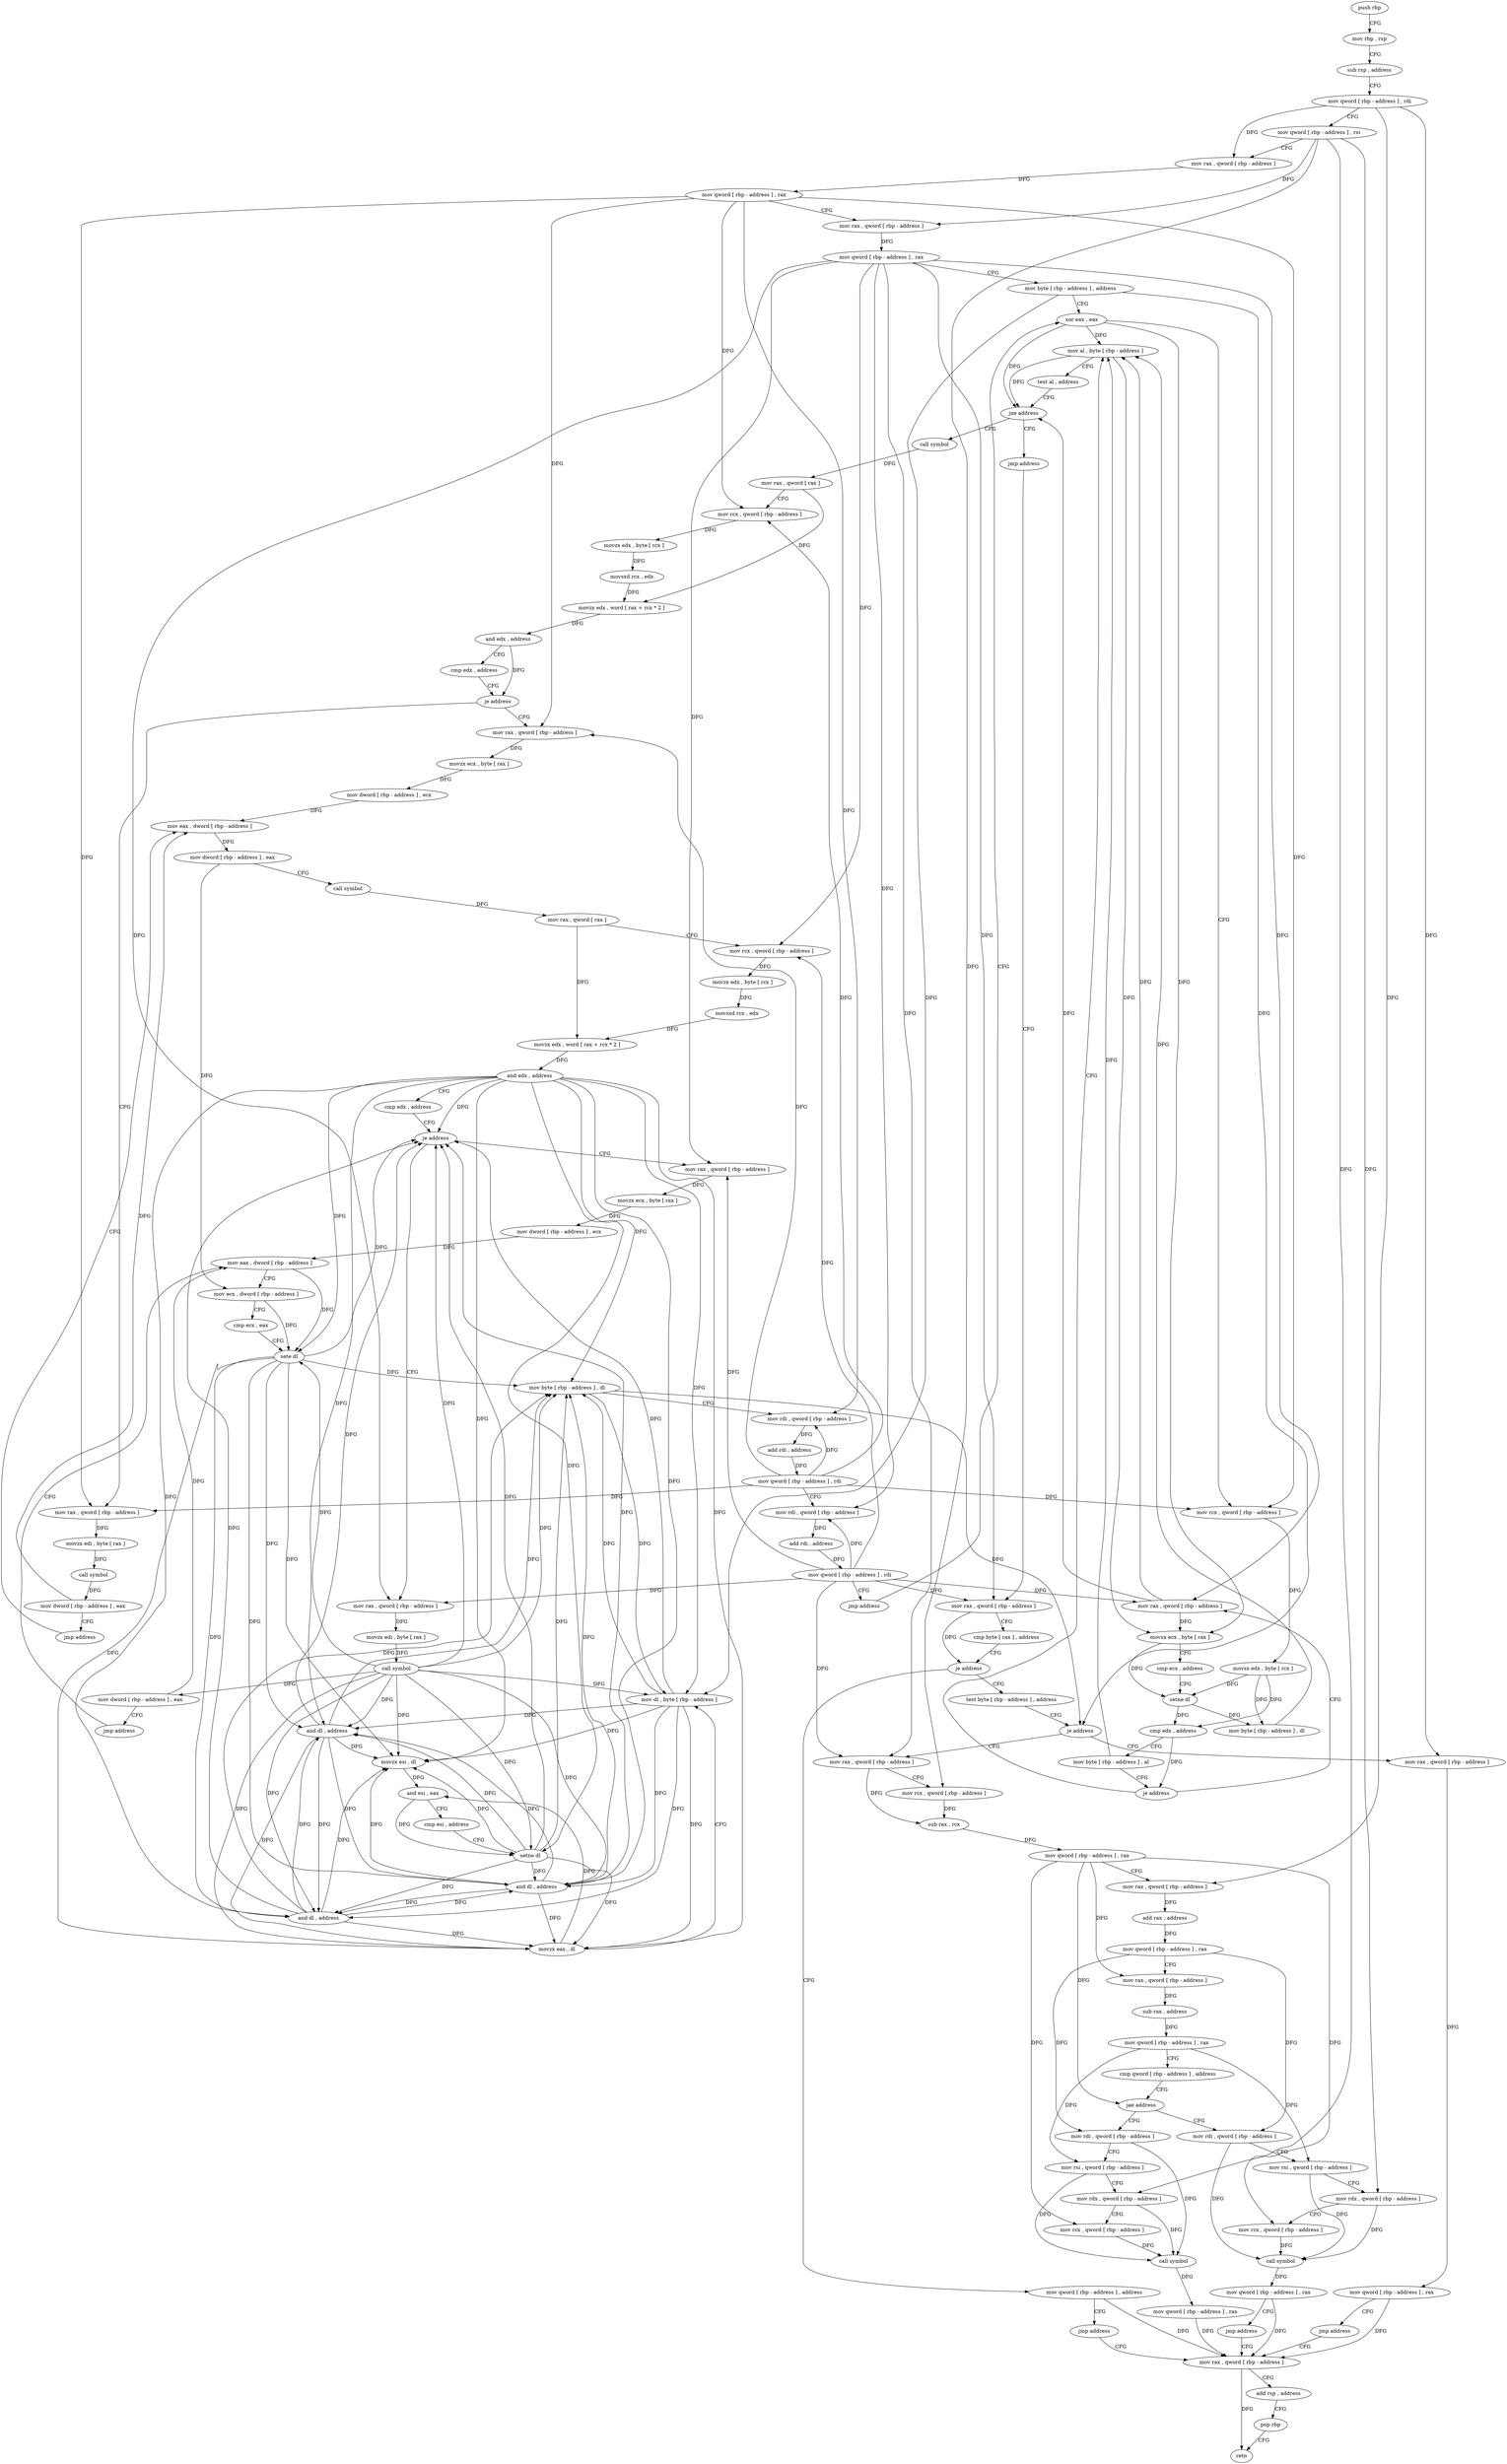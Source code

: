 digraph "func" {
"4422304" [label = "push rbp" ]
"4422305" [label = "mov rbp , rsp" ]
"4422308" [label = "sub rsp , address" ]
"4422312" [label = "mov qword [ rbp - address ] , rdi" ]
"4422316" [label = "mov qword [ rbp - address ] , rsi" ]
"4422320" [label = "mov rax , qword [ rbp - address ]" ]
"4422324" [label = "mov qword [ rbp - address ] , rax" ]
"4422328" [label = "mov rax , qword [ rbp - address ]" ]
"4422332" [label = "mov qword [ rbp - address ] , rax" ]
"4422336" [label = "mov byte [ rbp - address ] , address" ]
"4422340" [label = "xor eax , eax" ]
"4422377" [label = "mov al , byte [ rbp - address ]" ]
"4422380" [label = "test al , address" ]
"4422382" [label = "jne address" ]
"4422393" [label = "call symbol" ]
"4422388" [label = "jmp address" ]
"4422361" [label = "mov rax , qword [ rbp - address ]" ]
"4422365" [label = "movsx ecx , byte [ rax ]" ]
"4422368" [label = "cmp ecx , address" ]
"4422371" [label = "setne dl" ]
"4422374" [label = "mov byte [ rbp - address ] , dl" ]
"4422398" [label = "mov rax , qword [ rax ]" ]
"4422401" [label = "mov rcx , qword [ rbp - address ]" ]
"4422405" [label = "movzx edx , byte [ rcx ]" ]
"4422408" [label = "movsxd rcx , edx" ]
"4422411" [label = "movzx edx , word [ rax + rcx * 2 ]" ]
"4422415" [label = "and edx , address" ]
"4422421" [label = "cmp edx , address" ]
"4422424" [label = "je address" ]
"4422450" [label = "mov rax , qword [ rbp - address ]" ]
"4422430" [label = "mov rax , qword [ rbp - address ]" ]
"4422608" [label = "mov rax , qword [ rbp - address ]" ]
"4422454" [label = "movzx ecx , byte [ rax ]" ]
"4422457" [label = "mov dword [ rbp - address ] , ecx" ]
"4422460" [label = "mov eax , dword [ rbp - address ]" ]
"4422434" [label = "movzx edi , byte [ rax ]" ]
"4422437" [label = "call symbol" ]
"4422442" [label = "mov dword [ rbp - address ] , eax" ]
"4422445" [label = "jmp address" ]
"4422612" [label = "cmp byte [ rax ] , address" ]
"4422615" [label = "je address" ]
"4422634" [label = "test byte [ rbp - address ] , address" ]
"4422621" [label = "mov qword [ rbp - address ] , address" ]
"4422523" [label = "mov rax , qword [ rbp - address ]" ]
"4422527" [label = "movzx ecx , byte [ rax ]" ]
"4422530" [label = "mov dword [ rbp - address ] , ecx" ]
"4422533" [label = "mov eax , dword [ rbp - address ]" ]
"4422503" [label = "mov rax , qword [ rbp - address ]" ]
"4422507" [label = "movzx edi , byte [ rax ]" ]
"4422510" [label = "call symbol" ]
"4422515" [label = "mov dword [ rbp - address ] , eax" ]
"4422518" [label = "jmp address" ]
"4422463" [label = "mov dword [ rbp - address ] , eax" ]
"4422466" [label = "call symbol" ]
"4422471" [label = "mov rax , qword [ rax ]" ]
"4422474" [label = "mov rcx , qword [ rbp - address ]" ]
"4422478" [label = "movzx edx , byte [ rcx ]" ]
"4422481" [label = "movsxd rcx , edx" ]
"4422484" [label = "movzx edx , word [ rax + rcx * 2 ]" ]
"4422488" [label = "and edx , address" ]
"4422494" [label = "cmp edx , address" ]
"4422497" [label = "je address" ]
"4422638" [label = "je address" ]
"4422657" [label = "mov rax , qword [ rbp - address ]" ]
"4422644" [label = "mov rax , qword [ rbp - address ]" ]
"4422629" [label = "jmp address" ]
"4422766" [label = "mov rax , qword [ rbp - address ]" ]
"4422342" [label = "mov rcx , qword [ rbp - address ]" ]
"4422346" [label = "movsx edx , byte [ rcx ]" ]
"4422349" [label = "cmp edx , address" ]
"4422352" [label = "mov byte [ rbp - address ] , al" ]
"4422355" [label = "je address" ]
"4422536" [label = "mov ecx , dword [ rbp - address ]" ]
"4422539" [label = "cmp ecx , eax" ]
"4422541" [label = "sete dl" ]
"4422544" [label = "and dl , address" ]
"4422547" [label = "movzx eax , dl" ]
"4422550" [label = "mov dl , byte [ rbp - address ]" ]
"4422553" [label = "and dl , address" ]
"4422556" [label = "movzx esi , dl" ]
"4422559" [label = "and esi , eax" ]
"4422561" [label = "cmp esi , address" ]
"4422564" [label = "setne dl" ]
"4422567" [label = "and dl , address" ]
"4422570" [label = "mov byte [ rbp - address ] , dl" ]
"4422573" [label = "mov rdi , qword [ rbp - address ]" ]
"4422577" [label = "add rdi , address" ]
"4422584" [label = "mov qword [ rbp - address ] , rdi" ]
"4422588" [label = "mov rdi , qword [ rbp - address ]" ]
"4422592" [label = "add rdi , address" ]
"4422599" [label = "mov qword [ rbp - address ] , rdi" ]
"4422603" [label = "jmp address" ]
"4422661" [label = "mov rcx , qword [ rbp - address ]" ]
"4422665" [label = "sub rax , rcx" ]
"4422668" [label = "mov qword [ rbp - address ] , rax" ]
"4422672" [label = "mov rax , qword [ rbp - address ]" ]
"4422676" [label = "add rax , address" ]
"4422682" [label = "mov qword [ rbp - address ] , rax" ]
"4422686" [label = "mov rax , qword [ rbp - address ]" ]
"4422690" [label = "sub rax , address" ]
"4422696" [label = "mov qword [ rbp - address ] , rax" ]
"4422700" [label = "cmp qword [ rbp - address ] , address" ]
"4422705" [label = "jae address" ]
"4422741" [label = "mov rdi , qword [ rbp - address ]" ]
"4422711" [label = "mov rdi , qword [ rbp - address ]" ]
"4422648" [label = "mov qword [ rbp - address ] , rax" ]
"4422652" [label = "jmp address" ]
"4422770" [label = "add rsp , address" ]
"4422774" [label = "pop rbp" ]
"4422775" [label = "retn" ]
"4422745" [label = "mov rsi , qword [ rbp - address ]" ]
"4422749" [label = "mov rdx , qword [ rbp - address ]" ]
"4422753" [label = "mov rcx , qword [ rbp - address ]" ]
"4422757" [label = "call symbol" ]
"4422762" [label = "mov qword [ rbp - address ] , rax" ]
"4422715" [label = "mov rsi , qword [ rbp - address ]" ]
"4422719" [label = "mov rdx , qword [ rbp - address ]" ]
"4422723" [label = "mov rcx , qword [ rbp - address ]" ]
"4422727" [label = "call symbol" ]
"4422732" [label = "mov qword [ rbp - address ] , rax" ]
"4422736" [label = "jmp address" ]
"4422304" -> "4422305" [ label = "CFG" ]
"4422305" -> "4422308" [ label = "CFG" ]
"4422308" -> "4422312" [ label = "CFG" ]
"4422312" -> "4422316" [ label = "CFG" ]
"4422312" -> "4422320" [ label = "DFG" ]
"4422312" -> "4422672" [ label = "DFG" ]
"4422312" -> "4422644" [ label = "DFG" ]
"4422316" -> "4422320" [ label = "CFG" ]
"4422316" -> "4422328" [ label = "DFG" ]
"4422316" -> "4422661" [ label = "DFG" ]
"4422316" -> "4422749" [ label = "DFG" ]
"4422316" -> "4422719" [ label = "DFG" ]
"4422320" -> "4422324" [ label = "DFG" ]
"4422324" -> "4422328" [ label = "CFG" ]
"4422324" -> "4422342" [ label = "DFG" ]
"4422324" -> "4422401" [ label = "DFG" ]
"4422324" -> "4422450" [ label = "DFG" ]
"4422324" -> "4422430" [ label = "DFG" ]
"4422324" -> "4422573" [ label = "DFG" ]
"4422328" -> "4422332" [ label = "DFG" ]
"4422332" -> "4422336" [ label = "CFG" ]
"4422332" -> "4422361" [ label = "DFG" ]
"4422332" -> "4422608" [ label = "DFG" ]
"4422332" -> "4422474" [ label = "DFG" ]
"4422332" -> "4422523" [ label = "DFG" ]
"4422332" -> "4422503" [ label = "DFG" ]
"4422332" -> "4422657" [ label = "DFG" ]
"4422332" -> "4422588" [ label = "DFG" ]
"4422336" -> "4422340" [ label = "CFG" ]
"4422336" -> "4422638" [ label = "DFG" ]
"4422336" -> "4422550" [ label = "DFG" ]
"4422340" -> "4422342" [ label = "CFG" ]
"4422340" -> "4422377" [ label = "DFG" ]
"4422340" -> "4422382" [ label = "DFG" ]
"4422340" -> "4422365" [ label = "DFG" ]
"4422377" -> "4422380" [ label = "CFG" ]
"4422377" -> "4422382" [ label = "DFG" ]
"4422377" -> "4422365" [ label = "DFG" ]
"4422380" -> "4422382" [ label = "CFG" ]
"4422382" -> "4422393" [ label = "CFG" ]
"4422382" -> "4422388" [ label = "CFG" ]
"4422393" -> "4422398" [ label = "DFG" ]
"4422388" -> "4422608" [ label = "CFG" ]
"4422361" -> "4422365" [ label = "DFG" ]
"4422361" -> "4422382" [ label = "DFG" ]
"4422361" -> "4422377" [ label = "DFG" ]
"4422365" -> "4422368" [ label = "CFG" ]
"4422365" -> "4422371" [ label = "DFG" ]
"4422368" -> "4422371" [ label = "CFG" ]
"4422371" -> "4422374" [ label = "DFG" ]
"4422371" -> "4422349" [ label = "DFG" ]
"4422374" -> "4422377" [ label = "DFG" ]
"4422398" -> "4422401" [ label = "CFG" ]
"4422398" -> "4422411" [ label = "DFG" ]
"4422401" -> "4422405" [ label = "DFG" ]
"4422405" -> "4422408" [ label = "DFG" ]
"4422408" -> "4422411" [ label = "DFG" ]
"4422411" -> "4422415" [ label = "DFG" ]
"4422415" -> "4422421" [ label = "CFG" ]
"4422415" -> "4422424" [ label = "DFG" ]
"4422421" -> "4422424" [ label = "CFG" ]
"4422424" -> "4422450" [ label = "CFG" ]
"4422424" -> "4422430" [ label = "CFG" ]
"4422450" -> "4422454" [ label = "DFG" ]
"4422430" -> "4422434" [ label = "DFG" ]
"4422608" -> "4422612" [ label = "CFG" ]
"4422608" -> "4422615" [ label = "DFG" ]
"4422454" -> "4422457" [ label = "DFG" ]
"4422457" -> "4422460" [ label = "DFG" ]
"4422460" -> "4422463" [ label = "DFG" ]
"4422434" -> "4422437" [ label = "DFG" ]
"4422437" -> "4422442" [ label = "DFG" ]
"4422442" -> "4422445" [ label = "CFG" ]
"4422442" -> "4422460" [ label = "DFG" ]
"4422445" -> "4422460" [ label = "CFG" ]
"4422612" -> "4422615" [ label = "CFG" ]
"4422615" -> "4422634" [ label = "CFG" ]
"4422615" -> "4422621" [ label = "CFG" ]
"4422634" -> "4422638" [ label = "CFG" ]
"4422621" -> "4422629" [ label = "CFG" ]
"4422621" -> "4422766" [ label = "DFG" ]
"4422523" -> "4422527" [ label = "DFG" ]
"4422527" -> "4422530" [ label = "DFG" ]
"4422530" -> "4422533" [ label = "DFG" ]
"4422533" -> "4422536" [ label = "CFG" ]
"4422533" -> "4422541" [ label = "DFG" ]
"4422503" -> "4422507" [ label = "DFG" ]
"4422507" -> "4422510" [ label = "DFG" ]
"4422510" -> "4422515" [ label = "DFG" ]
"4422510" -> "4422497" [ label = "DFG" ]
"4422510" -> "4422541" [ label = "DFG" ]
"4422510" -> "4422544" [ label = "DFG" ]
"4422510" -> "4422547" [ label = "DFG" ]
"4422510" -> "4422550" [ label = "DFG" ]
"4422510" -> "4422553" [ label = "DFG" ]
"4422510" -> "4422556" [ label = "DFG" ]
"4422510" -> "4422564" [ label = "DFG" ]
"4422510" -> "4422567" [ label = "DFG" ]
"4422510" -> "4422570" [ label = "DFG" ]
"4422515" -> "4422518" [ label = "CFG" ]
"4422515" -> "4422533" [ label = "DFG" ]
"4422518" -> "4422533" [ label = "CFG" ]
"4422463" -> "4422466" [ label = "CFG" ]
"4422463" -> "4422536" [ label = "DFG" ]
"4422466" -> "4422471" [ label = "DFG" ]
"4422471" -> "4422474" [ label = "CFG" ]
"4422471" -> "4422484" [ label = "DFG" ]
"4422474" -> "4422478" [ label = "DFG" ]
"4422478" -> "4422481" [ label = "DFG" ]
"4422481" -> "4422484" [ label = "DFG" ]
"4422484" -> "4422488" [ label = "DFG" ]
"4422488" -> "4422494" [ label = "CFG" ]
"4422488" -> "4422497" [ label = "DFG" ]
"4422488" -> "4422541" [ label = "DFG" ]
"4422488" -> "4422544" [ label = "DFG" ]
"4422488" -> "4422547" [ label = "DFG" ]
"4422488" -> "4422550" [ label = "DFG" ]
"4422488" -> "4422553" [ label = "DFG" ]
"4422488" -> "4422556" [ label = "DFG" ]
"4422488" -> "4422564" [ label = "DFG" ]
"4422488" -> "4422567" [ label = "DFG" ]
"4422488" -> "4422570" [ label = "DFG" ]
"4422494" -> "4422497" [ label = "CFG" ]
"4422497" -> "4422523" [ label = "CFG" ]
"4422497" -> "4422503" [ label = "CFG" ]
"4422638" -> "4422657" [ label = "CFG" ]
"4422638" -> "4422644" [ label = "CFG" ]
"4422657" -> "4422661" [ label = "CFG" ]
"4422657" -> "4422665" [ label = "DFG" ]
"4422644" -> "4422648" [ label = "DFG" ]
"4422629" -> "4422766" [ label = "CFG" ]
"4422766" -> "4422770" [ label = "CFG" ]
"4422766" -> "4422775" [ label = "DFG" ]
"4422342" -> "4422346" [ label = "DFG" ]
"4422346" -> "4422349" [ label = "DFG" ]
"4422346" -> "4422371" [ label = "DFG" ]
"4422346" -> "4422374" [ label = "DFG" ]
"4422349" -> "4422352" [ label = "CFG" ]
"4422349" -> "4422355" [ label = "DFG" ]
"4422352" -> "4422355" [ label = "CFG" ]
"4422352" -> "4422377" [ label = "DFG" ]
"4422355" -> "4422377" [ label = "CFG" ]
"4422355" -> "4422361" [ label = "CFG" ]
"4422536" -> "4422539" [ label = "CFG" ]
"4422536" -> "4422541" [ label = "DFG" ]
"4422539" -> "4422541" [ label = "CFG" ]
"4422541" -> "4422544" [ label = "DFG" ]
"4422541" -> "4422497" [ label = "DFG" ]
"4422541" -> "4422547" [ label = "DFG" ]
"4422541" -> "4422553" [ label = "DFG" ]
"4422541" -> "4422556" [ label = "DFG" ]
"4422541" -> "4422567" [ label = "DFG" ]
"4422541" -> "4422570" [ label = "DFG" ]
"4422544" -> "4422547" [ label = "DFG" ]
"4422544" -> "4422497" [ label = "DFG" ]
"4422544" -> "4422553" [ label = "DFG" ]
"4422544" -> "4422556" [ label = "DFG" ]
"4422544" -> "4422567" [ label = "DFG" ]
"4422544" -> "4422570" [ label = "DFG" ]
"4422547" -> "4422550" [ label = "CFG" ]
"4422547" -> "4422559" [ label = "DFG" ]
"4422550" -> "4422553" [ label = "DFG" ]
"4422550" -> "4422497" [ label = "DFG" ]
"4422550" -> "4422544" [ label = "DFG" ]
"4422550" -> "4422547" [ label = "DFG" ]
"4422550" -> "4422556" [ label = "DFG" ]
"4422550" -> "4422567" [ label = "DFG" ]
"4422550" -> "4422570" [ label = "DFG" ]
"4422553" -> "4422556" [ label = "DFG" ]
"4422553" -> "4422497" [ label = "DFG" ]
"4422553" -> "4422544" [ label = "DFG" ]
"4422553" -> "4422547" [ label = "DFG" ]
"4422553" -> "4422567" [ label = "DFG" ]
"4422553" -> "4422570" [ label = "DFG" ]
"4422556" -> "4422559" [ label = "DFG" ]
"4422559" -> "4422561" [ label = "CFG" ]
"4422559" -> "4422564" [ label = "DFG" ]
"4422561" -> "4422564" [ label = "CFG" ]
"4422564" -> "4422567" [ label = "DFG" ]
"4422564" -> "4422497" [ label = "DFG" ]
"4422564" -> "4422544" [ label = "DFG" ]
"4422564" -> "4422547" [ label = "DFG" ]
"4422564" -> "4422553" [ label = "DFG" ]
"4422564" -> "4422556" [ label = "DFG" ]
"4422564" -> "4422570" [ label = "DFG" ]
"4422567" -> "4422570" [ label = "DFG" ]
"4422567" -> "4422497" [ label = "DFG" ]
"4422567" -> "4422544" [ label = "DFG" ]
"4422567" -> "4422547" [ label = "DFG" ]
"4422567" -> "4422553" [ label = "DFG" ]
"4422567" -> "4422556" [ label = "DFG" ]
"4422570" -> "4422573" [ label = "CFG" ]
"4422570" -> "4422638" [ label = "DFG" ]
"4422570" -> "4422550" [ label = "DFG" ]
"4422573" -> "4422577" [ label = "DFG" ]
"4422577" -> "4422584" [ label = "DFG" ]
"4422584" -> "4422588" [ label = "CFG" ]
"4422584" -> "4422342" [ label = "DFG" ]
"4422584" -> "4422401" [ label = "DFG" ]
"4422584" -> "4422450" [ label = "DFG" ]
"4422584" -> "4422430" [ label = "DFG" ]
"4422584" -> "4422573" [ label = "DFG" ]
"4422588" -> "4422592" [ label = "DFG" ]
"4422592" -> "4422599" [ label = "DFG" ]
"4422599" -> "4422603" [ label = "CFG" ]
"4422599" -> "4422361" [ label = "DFG" ]
"4422599" -> "4422608" [ label = "DFG" ]
"4422599" -> "4422474" [ label = "DFG" ]
"4422599" -> "4422523" [ label = "DFG" ]
"4422599" -> "4422503" [ label = "DFG" ]
"4422599" -> "4422657" [ label = "DFG" ]
"4422599" -> "4422588" [ label = "DFG" ]
"4422603" -> "4422340" [ label = "CFG" ]
"4422661" -> "4422665" [ label = "DFG" ]
"4422665" -> "4422668" [ label = "DFG" ]
"4422668" -> "4422672" [ label = "CFG" ]
"4422668" -> "4422686" [ label = "DFG" ]
"4422668" -> "4422705" [ label = "DFG" ]
"4422668" -> "4422753" [ label = "DFG" ]
"4422668" -> "4422723" [ label = "DFG" ]
"4422672" -> "4422676" [ label = "DFG" ]
"4422676" -> "4422682" [ label = "DFG" ]
"4422682" -> "4422686" [ label = "CFG" ]
"4422682" -> "4422741" [ label = "DFG" ]
"4422682" -> "4422711" [ label = "DFG" ]
"4422686" -> "4422690" [ label = "DFG" ]
"4422690" -> "4422696" [ label = "DFG" ]
"4422696" -> "4422700" [ label = "CFG" ]
"4422696" -> "4422745" [ label = "DFG" ]
"4422696" -> "4422715" [ label = "DFG" ]
"4422700" -> "4422705" [ label = "CFG" ]
"4422705" -> "4422741" [ label = "CFG" ]
"4422705" -> "4422711" [ label = "CFG" ]
"4422741" -> "4422745" [ label = "CFG" ]
"4422741" -> "4422757" [ label = "DFG" ]
"4422711" -> "4422715" [ label = "CFG" ]
"4422711" -> "4422727" [ label = "DFG" ]
"4422648" -> "4422652" [ label = "CFG" ]
"4422648" -> "4422766" [ label = "DFG" ]
"4422652" -> "4422766" [ label = "CFG" ]
"4422770" -> "4422774" [ label = "CFG" ]
"4422774" -> "4422775" [ label = "CFG" ]
"4422745" -> "4422749" [ label = "CFG" ]
"4422745" -> "4422757" [ label = "DFG" ]
"4422749" -> "4422753" [ label = "CFG" ]
"4422749" -> "4422757" [ label = "DFG" ]
"4422753" -> "4422757" [ label = "DFG" ]
"4422757" -> "4422762" [ label = "DFG" ]
"4422762" -> "4422766" [ label = "DFG" ]
"4422715" -> "4422719" [ label = "CFG" ]
"4422715" -> "4422727" [ label = "DFG" ]
"4422719" -> "4422723" [ label = "CFG" ]
"4422719" -> "4422727" [ label = "DFG" ]
"4422723" -> "4422727" [ label = "DFG" ]
"4422727" -> "4422732" [ label = "DFG" ]
"4422732" -> "4422736" [ label = "CFG" ]
"4422732" -> "4422766" [ label = "DFG" ]
"4422736" -> "4422766" [ label = "CFG" ]
}
